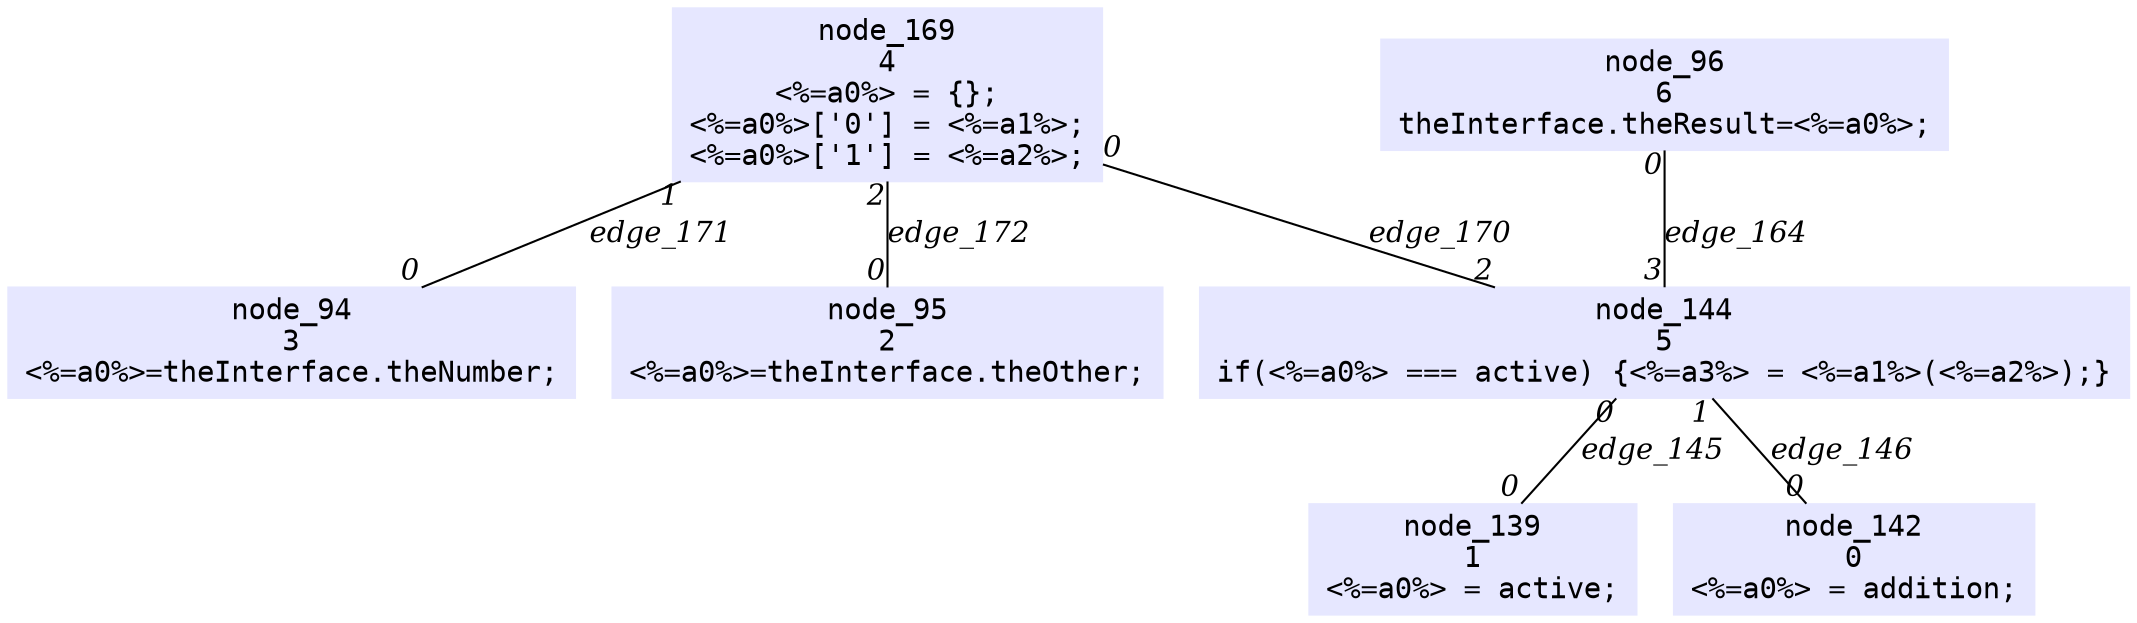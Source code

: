 digraph g{node_94 [shape=box, style=filled, color="0.66 0.1 1.0", fontname="Courier", label="node_94
3
<%=a0%>=theInterface.theNumber;
" ]
node_95 [shape=box, style=filled, color="0.66 0.1 1.0", fontname="Courier", label="node_95
2
<%=a0%>=theInterface.theOther;
" ]
node_96 [shape=box, style=filled, color="0.66 0.1 1.0", fontname="Courier", label="node_96
6
theInterface.theResult=<%=a0%>;
" ]
node_139 [shape=box, style=filled, color="0.66 0.1 1.0", fontname="Courier", label="node_139
1
<%=a0%> = active;
" ]
node_142 [shape=box, style=filled, color="0.66 0.1 1.0", fontname="Courier", label="node_142
0
<%=a0%> = addition;
" ]
node_144 [shape=box, style=filled, color="0.66 0.1 1.0", fontname="Courier", label="node_144
5
if(<%=a0%> === active) {<%=a3%> = <%=a1%>(<%=a2%>);}
" ]
node_169 [shape=box, style=filled, color="0.66 0.1 1.0", fontname="Courier", label="node_169
4
<%=a0%> = {};
<%=a0%>['0'] = <%=a1%>;
<%=a0%>['1'] = <%=a2%>;
" ]
node_144 -> node_139 [dir=none, arrowHead=none, fontname="Times-Italic", label="edge_145",  headlabel="0", taillabel="0" ]
node_144 -> node_142 [dir=none, arrowHead=none, fontname="Times-Italic", label="edge_146",  headlabel="0", taillabel="1" ]
node_96 -> node_144 [dir=none, arrowHead=none, fontname="Times-Italic", label="edge_164",  headlabel="3", taillabel="0" ]
node_169 -> node_144 [dir=none, arrowHead=none, fontname="Times-Italic", label="edge_170",  headlabel="2", taillabel="0" ]
node_169 -> node_94 [dir=none, arrowHead=none, fontname="Times-Italic", label="edge_171",  headlabel="0", taillabel="1" ]
node_169 -> node_95 [dir=none, arrowHead=none, fontname="Times-Italic", label="edge_172",  headlabel="0", taillabel="2" ]
}